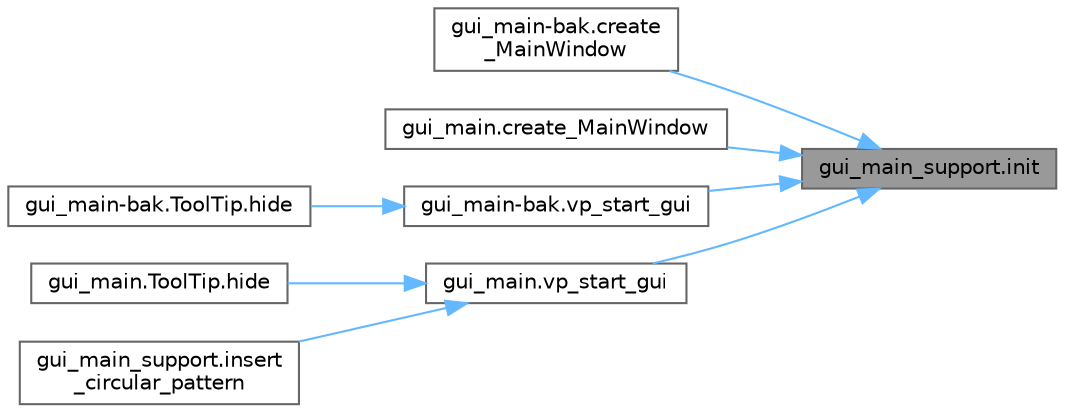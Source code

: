 digraph "gui_main_support.init"
{
 // LATEX_PDF_SIZE
  bgcolor="transparent";
  edge [fontname=Helvetica,fontsize=10,labelfontname=Helvetica,labelfontsize=10];
  node [fontname=Helvetica,fontsize=10,shape=box,height=0.2,width=0.4];
  rankdir="RL";
  Node1 [id="Node000001",label="gui_main_support.init",height=0.2,width=0.4,color="gray40", fillcolor="grey60", style="filled", fontcolor="black",tooltip=" "];
  Node1 -> Node2 [id="edge1_Node000001_Node000002",dir="back",color="steelblue1",style="solid",tooltip=" "];
  Node2 [id="Node000002",label="gui_main-bak.create\l_MainWindow",height=0.2,width=0.4,color="grey40", fillcolor="white", style="filled",URL="$namespacegui__main-bak.html#a66b9bd2ffe02252d3cc27ae29fca8b72",tooltip=" "];
  Node1 -> Node3 [id="edge2_Node000001_Node000003",dir="back",color="steelblue1",style="solid",tooltip=" "];
  Node3 [id="Node000003",label="gui_main.create_MainWindow",height=0.2,width=0.4,color="grey40", fillcolor="white", style="filled",URL="$namespacegui__main.html#a4f673ad672f65d5f1155ff83b63026e3",tooltip=" "];
  Node1 -> Node4 [id="edge3_Node000001_Node000004",dir="back",color="steelblue1",style="solid",tooltip=" "];
  Node4 [id="Node000004",label="gui_main-bak.vp_start_gui",height=0.2,width=0.4,color="grey40", fillcolor="white", style="filled",URL="$namespacegui__main-bak.html#aa809d88eca672cf65544a0bb041cc93d",tooltip=" "];
  Node4 -> Node5 [id="edge4_Node000004_Node000005",dir="back",color="steelblue1",style="solid",tooltip=" "];
  Node5 [id="Node000005",label="gui_main-bak.ToolTip.hide",height=0.2,width=0.4,color="grey40", fillcolor="white", style="filled",URL="$classgui__main-bak_1_1_tool_tip.html#a845e526f206483018d63909552a1f8ad",tooltip=" "];
  Node1 -> Node6 [id="edge5_Node000001_Node000006",dir="back",color="steelblue1",style="solid",tooltip=" "];
  Node6 [id="Node000006",label="gui_main.vp_start_gui",height=0.2,width=0.4,color="grey40", fillcolor="white", style="filled",URL="$namespacegui__main.html#a68a4b3f5a6c21776159481548ecef2a0",tooltip=" "];
  Node6 -> Node7 [id="edge6_Node000006_Node000007",dir="back",color="steelblue1",style="solid",tooltip=" "];
  Node7 [id="Node000007",label="gui_main.ToolTip.hide",height=0.2,width=0.4,color="grey40", fillcolor="white", style="filled",URL="$classgui__main_1_1_tool_tip.html#ae178d58cc01e33ecd9a22578c0acea15",tooltip=" "];
  Node6 -> Node8 [id="edge7_Node000006_Node000008",dir="back",color="steelblue1",style="solid",tooltip=" "];
  Node8 [id="Node000008",label="gui_main_support.insert\l_circular_pattern",height=0.2,width=0.4,color="grey40", fillcolor="white", style="filled",URL="$namespacegui__main__support.html#abf1701e13f5146a9a99d17668e489121",tooltip=" "];
}
